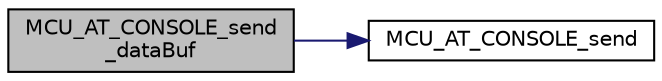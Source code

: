 digraph "MCU_AT_CONSOLE_send_dataBuf"
{
 // INTERACTIVE_SVG=YES
 // LATEX_PDF_SIZE
  edge [fontname="Helvetica",fontsize="10",labelfontname="Helvetica",labelfontsize="10"];
  node [fontname="Helvetica",fontsize="10",shape=record];
  rankdir="LR";
  Node1 [label="MCU_AT_CONSOLE_send\l_dataBuf",height=0.2,width=0.4,color="black", fillcolor="grey75", style="filled", fontcolor="black",tooltip="Write content of a binary data buffer as AT cmd response."];
  Node1 -> Node2 [color="midnightblue",fontsize="10",style="solid",fontname="Helvetica"];
  Node2 [label="MCU_AT_CONSOLE_send",height=0.2,width=0.4,color="black", fillcolor="white", style="filled",URL="$d8/d62/group___m_c_u___a_p_p___w_r_a_p_p_e_r_s.html#gae14ee3e1d2a9b459c0d89c451a4bc470",tooltip="Send AT CMD response to console."];
}
